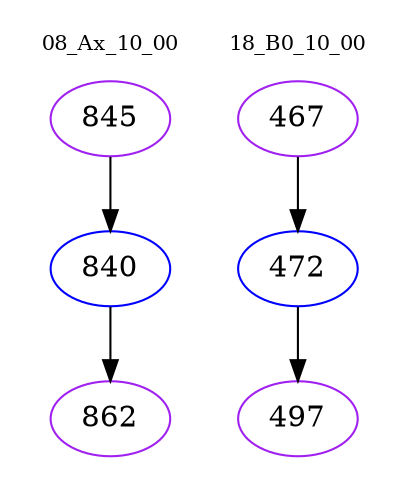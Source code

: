 digraph{
subgraph cluster_0 {
color = white
label = "08_Ax_10_00";
fontsize=10;
T0_845 [label="845", color="purple"]
T0_845 -> T0_840 [color="black"]
T0_840 [label="840", color="blue"]
T0_840 -> T0_862 [color="black"]
T0_862 [label="862", color="purple"]
}
subgraph cluster_1 {
color = white
label = "18_B0_10_00";
fontsize=10;
T1_467 [label="467", color="purple"]
T1_467 -> T1_472 [color="black"]
T1_472 [label="472", color="blue"]
T1_472 -> T1_497 [color="black"]
T1_497 [label="497", color="purple"]
}
}
